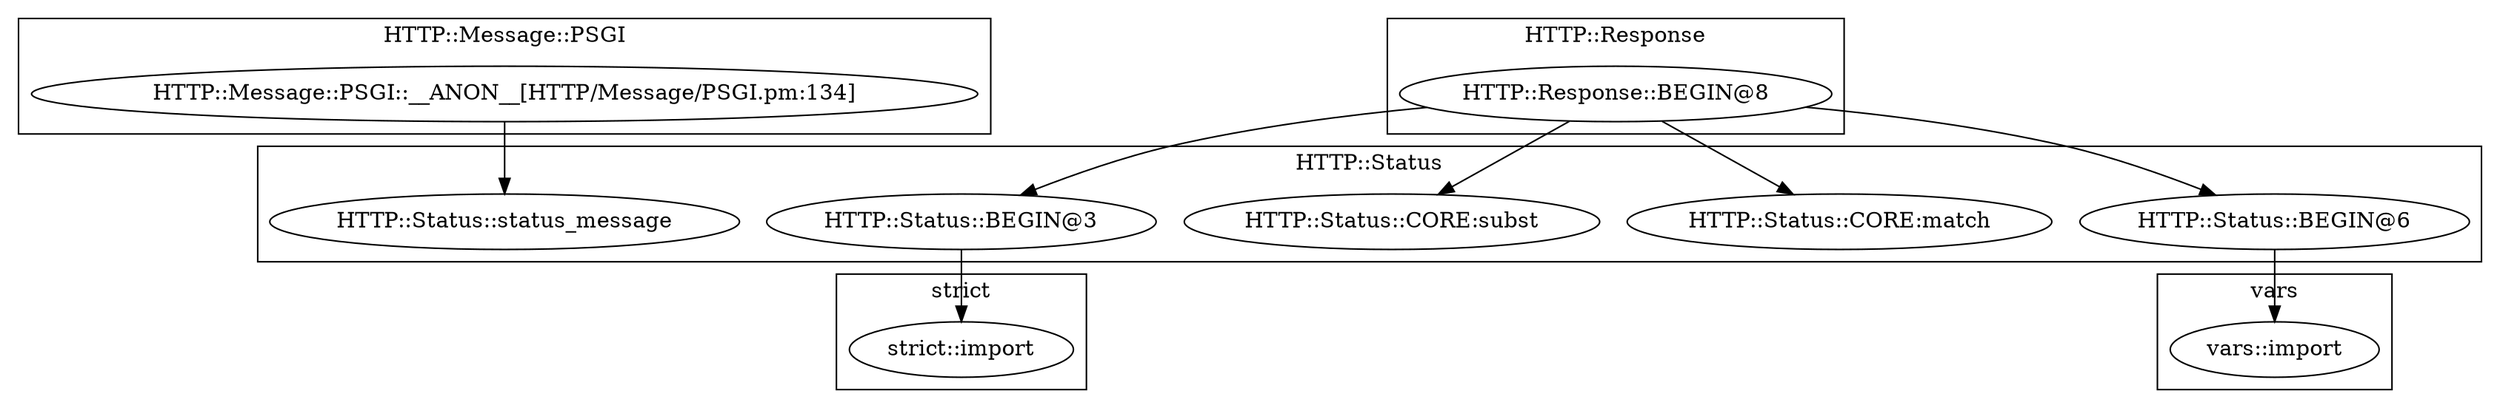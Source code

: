 digraph {
graph [overlap=false]
subgraph cluster_HTTP_Message_PSGI {
	label="HTTP::Message::PSGI";
	"HTTP::Message::PSGI::__ANON__[HTTP/Message/PSGI.pm:134]";
}
subgraph cluster_HTTP_Status {
	label="HTTP::Status";
	"HTTP::Status::status_message";
	"HTTP::Status::CORE:match";
	"HTTP::Status::CORE:subst";
	"HTTP::Status::BEGIN@3";
	"HTTP::Status::BEGIN@6";
}
subgraph cluster_HTTP_Response {
	label="HTTP::Response";
	"HTTP::Response::BEGIN@8";
}
subgraph cluster_vars {
	label="vars";
	"vars::import";
}
subgraph cluster_strict {
	label="strict";
	"strict::import";
}
"HTTP::Response::BEGIN@8" -> "HTTP::Status::BEGIN@3";
"HTTP::Status::BEGIN@3" -> "strict::import";
"HTTP::Message::PSGI::__ANON__[HTTP/Message/PSGI.pm:134]" -> "HTTP::Status::status_message";
"HTTP::Response::BEGIN@8" -> "HTTP::Status::CORE:subst";
"HTTP::Status::BEGIN@6" -> "vars::import";
"HTTP::Response::BEGIN@8" -> "HTTP::Status::BEGIN@6";
"HTTP::Response::BEGIN@8" -> "HTTP::Status::CORE:match";
}
